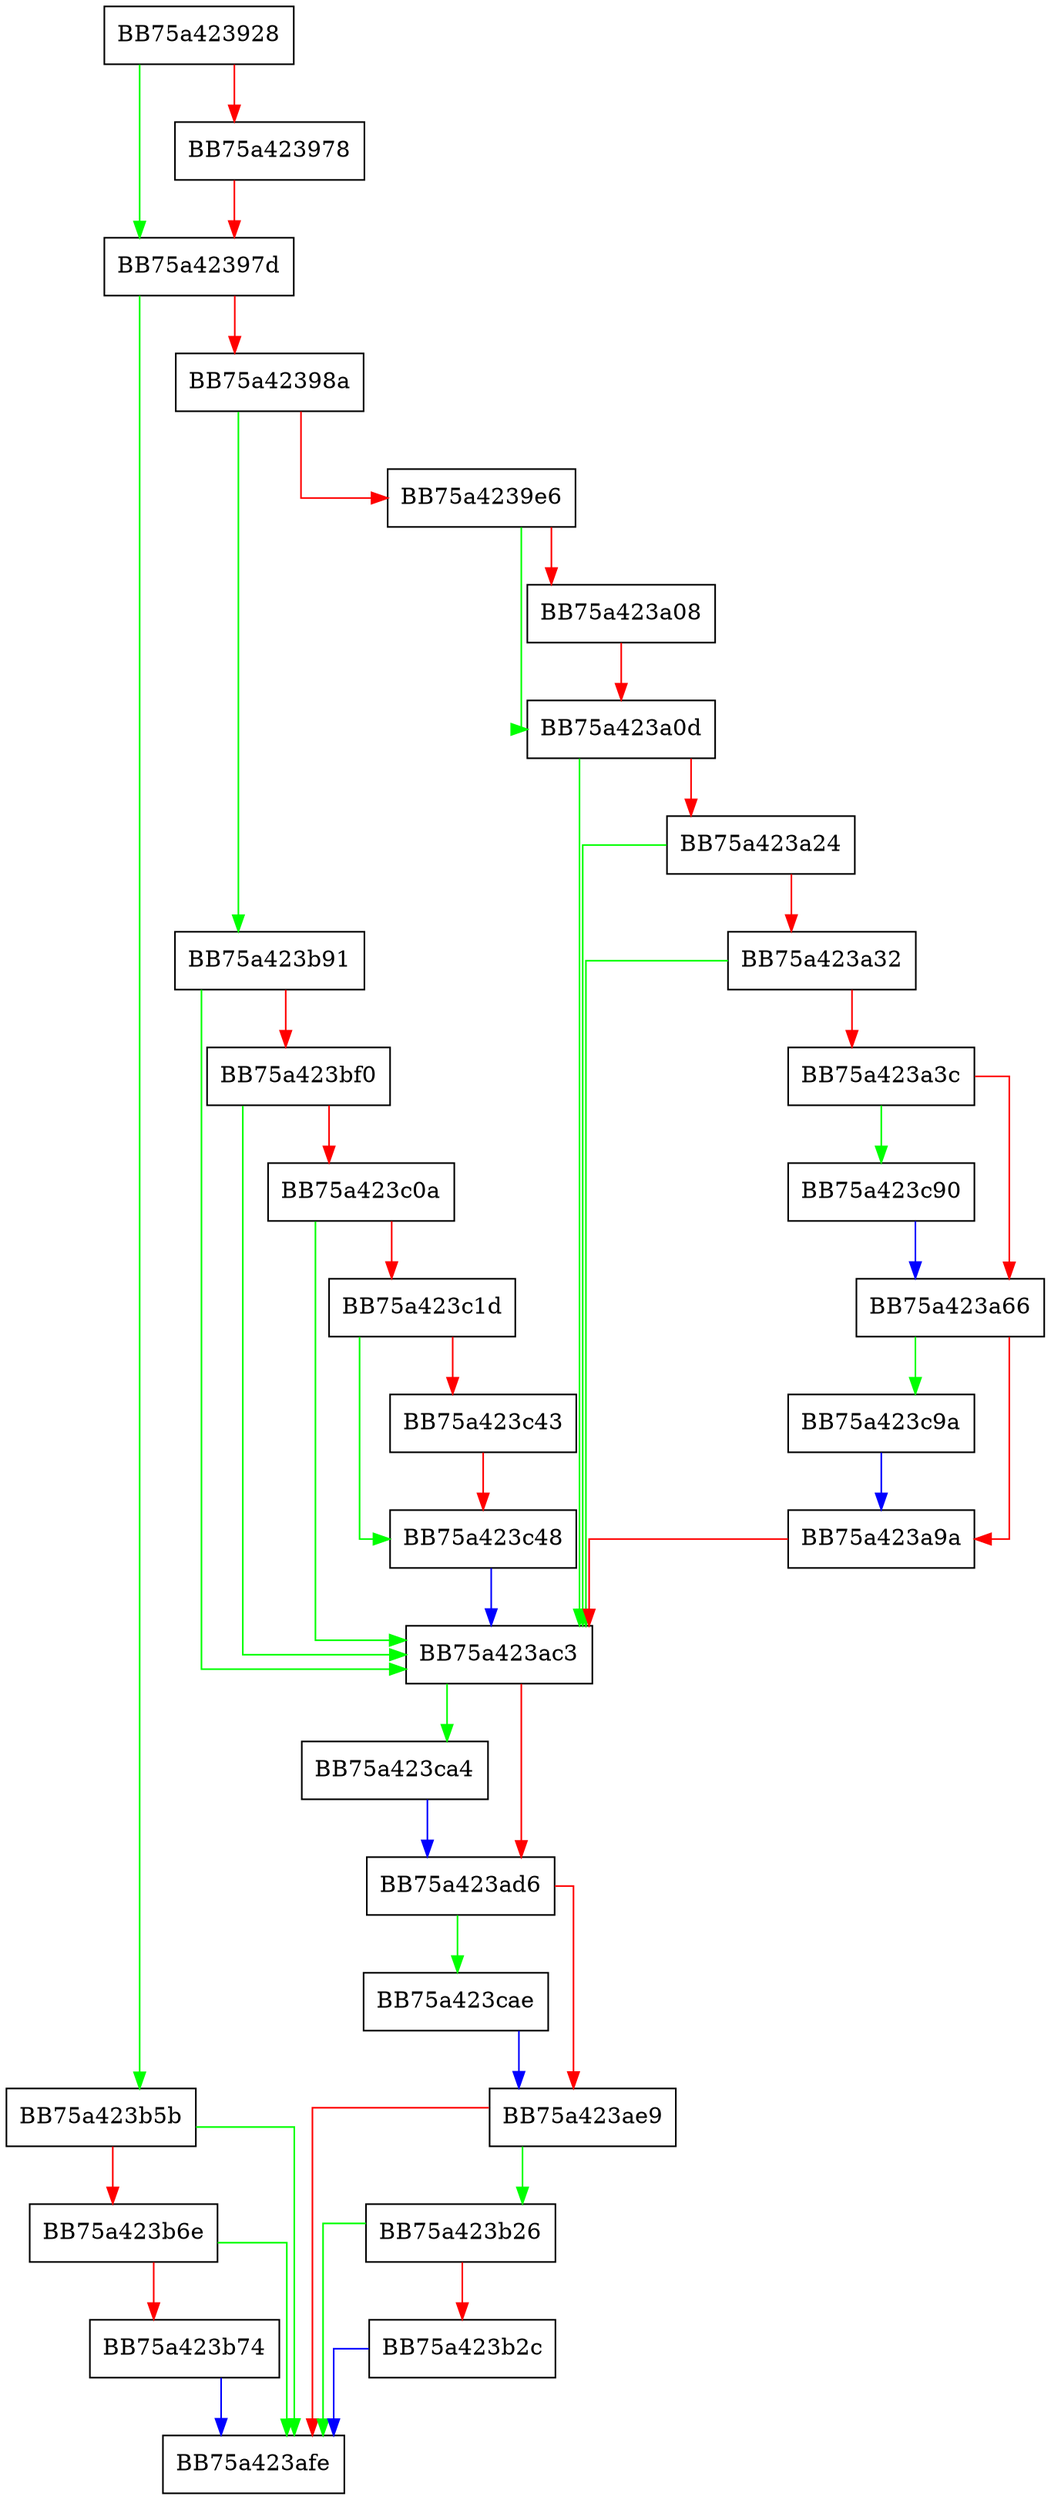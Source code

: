 digraph ResolveInterval {
  node [shape="box"];
  graph [splines=ortho];
  BB75a423928 -> BB75a42397d [color="green"];
  BB75a423928 -> BB75a423978 [color="red"];
  BB75a423978 -> BB75a42397d [color="red"];
  BB75a42397d -> BB75a423b5b [color="green"];
  BB75a42397d -> BB75a42398a [color="red"];
  BB75a42398a -> BB75a423b91 [color="green"];
  BB75a42398a -> BB75a4239e6 [color="red"];
  BB75a4239e6 -> BB75a423a0d [color="green"];
  BB75a4239e6 -> BB75a423a08 [color="red"];
  BB75a423a08 -> BB75a423a0d [color="red"];
  BB75a423a0d -> BB75a423ac3 [color="green"];
  BB75a423a0d -> BB75a423a24 [color="red"];
  BB75a423a24 -> BB75a423ac3 [color="green"];
  BB75a423a24 -> BB75a423a32 [color="red"];
  BB75a423a32 -> BB75a423ac3 [color="green"];
  BB75a423a32 -> BB75a423a3c [color="red"];
  BB75a423a3c -> BB75a423c90 [color="green"];
  BB75a423a3c -> BB75a423a66 [color="red"];
  BB75a423a66 -> BB75a423c9a [color="green"];
  BB75a423a66 -> BB75a423a9a [color="red"];
  BB75a423a9a -> BB75a423ac3 [color="red"];
  BB75a423ac3 -> BB75a423ca4 [color="green"];
  BB75a423ac3 -> BB75a423ad6 [color="red"];
  BB75a423ad6 -> BB75a423cae [color="green"];
  BB75a423ad6 -> BB75a423ae9 [color="red"];
  BB75a423ae9 -> BB75a423b26 [color="green"];
  BB75a423ae9 -> BB75a423afe [color="red"];
  BB75a423b26 -> BB75a423afe [color="green"];
  BB75a423b26 -> BB75a423b2c [color="red"];
  BB75a423b2c -> BB75a423afe [color="blue"];
  BB75a423b5b -> BB75a423afe [color="green"];
  BB75a423b5b -> BB75a423b6e [color="red"];
  BB75a423b6e -> BB75a423afe [color="green"];
  BB75a423b6e -> BB75a423b74 [color="red"];
  BB75a423b74 -> BB75a423afe [color="blue"];
  BB75a423b91 -> BB75a423ac3 [color="green"];
  BB75a423b91 -> BB75a423bf0 [color="red"];
  BB75a423bf0 -> BB75a423ac3 [color="green"];
  BB75a423bf0 -> BB75a423c0a [color="red"];
  BB75a423c0a -> BB75a423ac3 [color="green"];
  BB75a423c0a -> BB75a423c1d [color="red"];
  BB75a423c1d -> BB75a423c48 [color="green"];
  BB75a423c1d -> BB75a423c43 [color="red"];
  BB75a423c43 -> BB75a423c48 [color="red"];
  BB75a423c48 -> BB75a423ac3 [color="blue"];
  BB75a423c90 -> BB75a423a66 [color="blue"];
  BB75a423c9a -> BB75a423a9a [color="blue"];
  BB75a423ca4 -> BB75a423ad6 [color="blue"];
  BB75a423cae -> BB75a423ae9 [color="blue"];
}